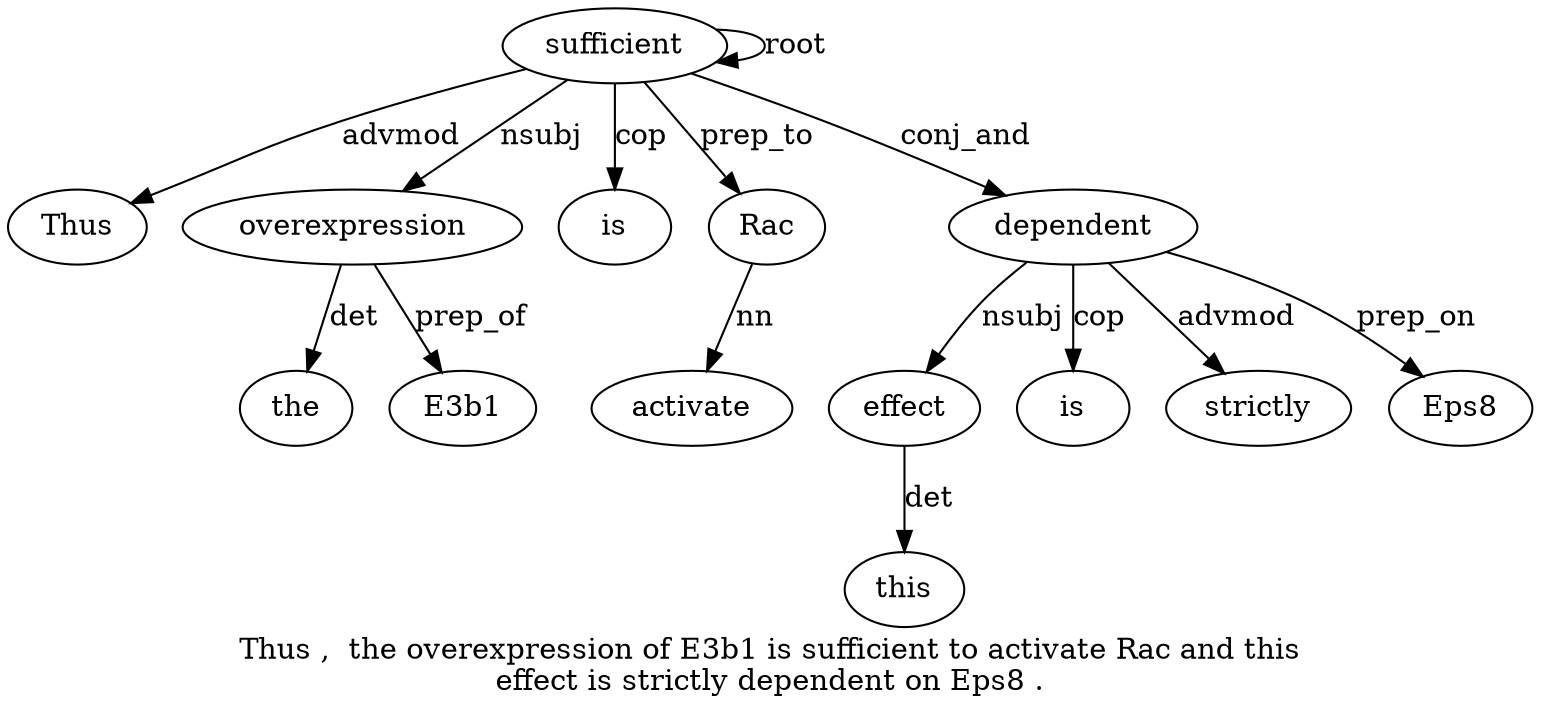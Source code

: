 digraph "Thus ,  the overexpression of E3b1 is sufficient to activate Rac and this effect is strictly dependent on Eps8 ." {
label="Thus ,  the overexpression of E3b1 is sufficient to activate Rac and this
effect is strictly dependent on Eps8 .";
sufficient8 [style=filled, fillcolor=white, label=sufficient];
Thus1 [style=filled, fillcolor=white, label=Thus];
sufficient8 -> Thus1  [label=advmod];
overexpression4 [style=filled, fillcolor=white, label=overexpression];
the3 [style=filled, fillcolor=white, label=the];
overexpression4 -> the3  [label=det];
sufficient8 -> overexpression4  [label=nsubj];
E3b16 [style=filled, fillcolor=white, label=E3b1];
overexpression4 -> E3b16  [label=prep_of];
is7 [style=filled, fillcolor=white, label=is];
sufficient8 -> is7  [label=cop];
sufficient8 -> sufficient8  [label=root];
Rac11 [style=filled, fillcolor=white, label=Rac];
activate10 [style=filled, fillcolor=white, label=activate];
Rac11 -> activate10  [label=nn];
sufficient8 -> Rac11  [label=prep_to];
effect14 [style=filled, fillcolor=white, label=effect];
this13 [style=filled, fillcolor=white, label=this];
effect14 -> this13  [label=det];
dependent17 [style=filled, fillcolor=white, label=dependent];
dependent17 -> effect14  [label=nsubj];
is15 [style=filled, fillcolor=white, label=is];
dependent17 -> is15  [label=cop];
strictly16 [style=filled, fillcolor=white, label=strictly];
dependent17 -> strictly16  [label=advmod];
sufficient8 -> dependent17  [label=conj_and];
Eps819 [style=filled, fillcolor=white, label=Eps8];
dependent17 -> Eps819  [label=prep_on];
}
